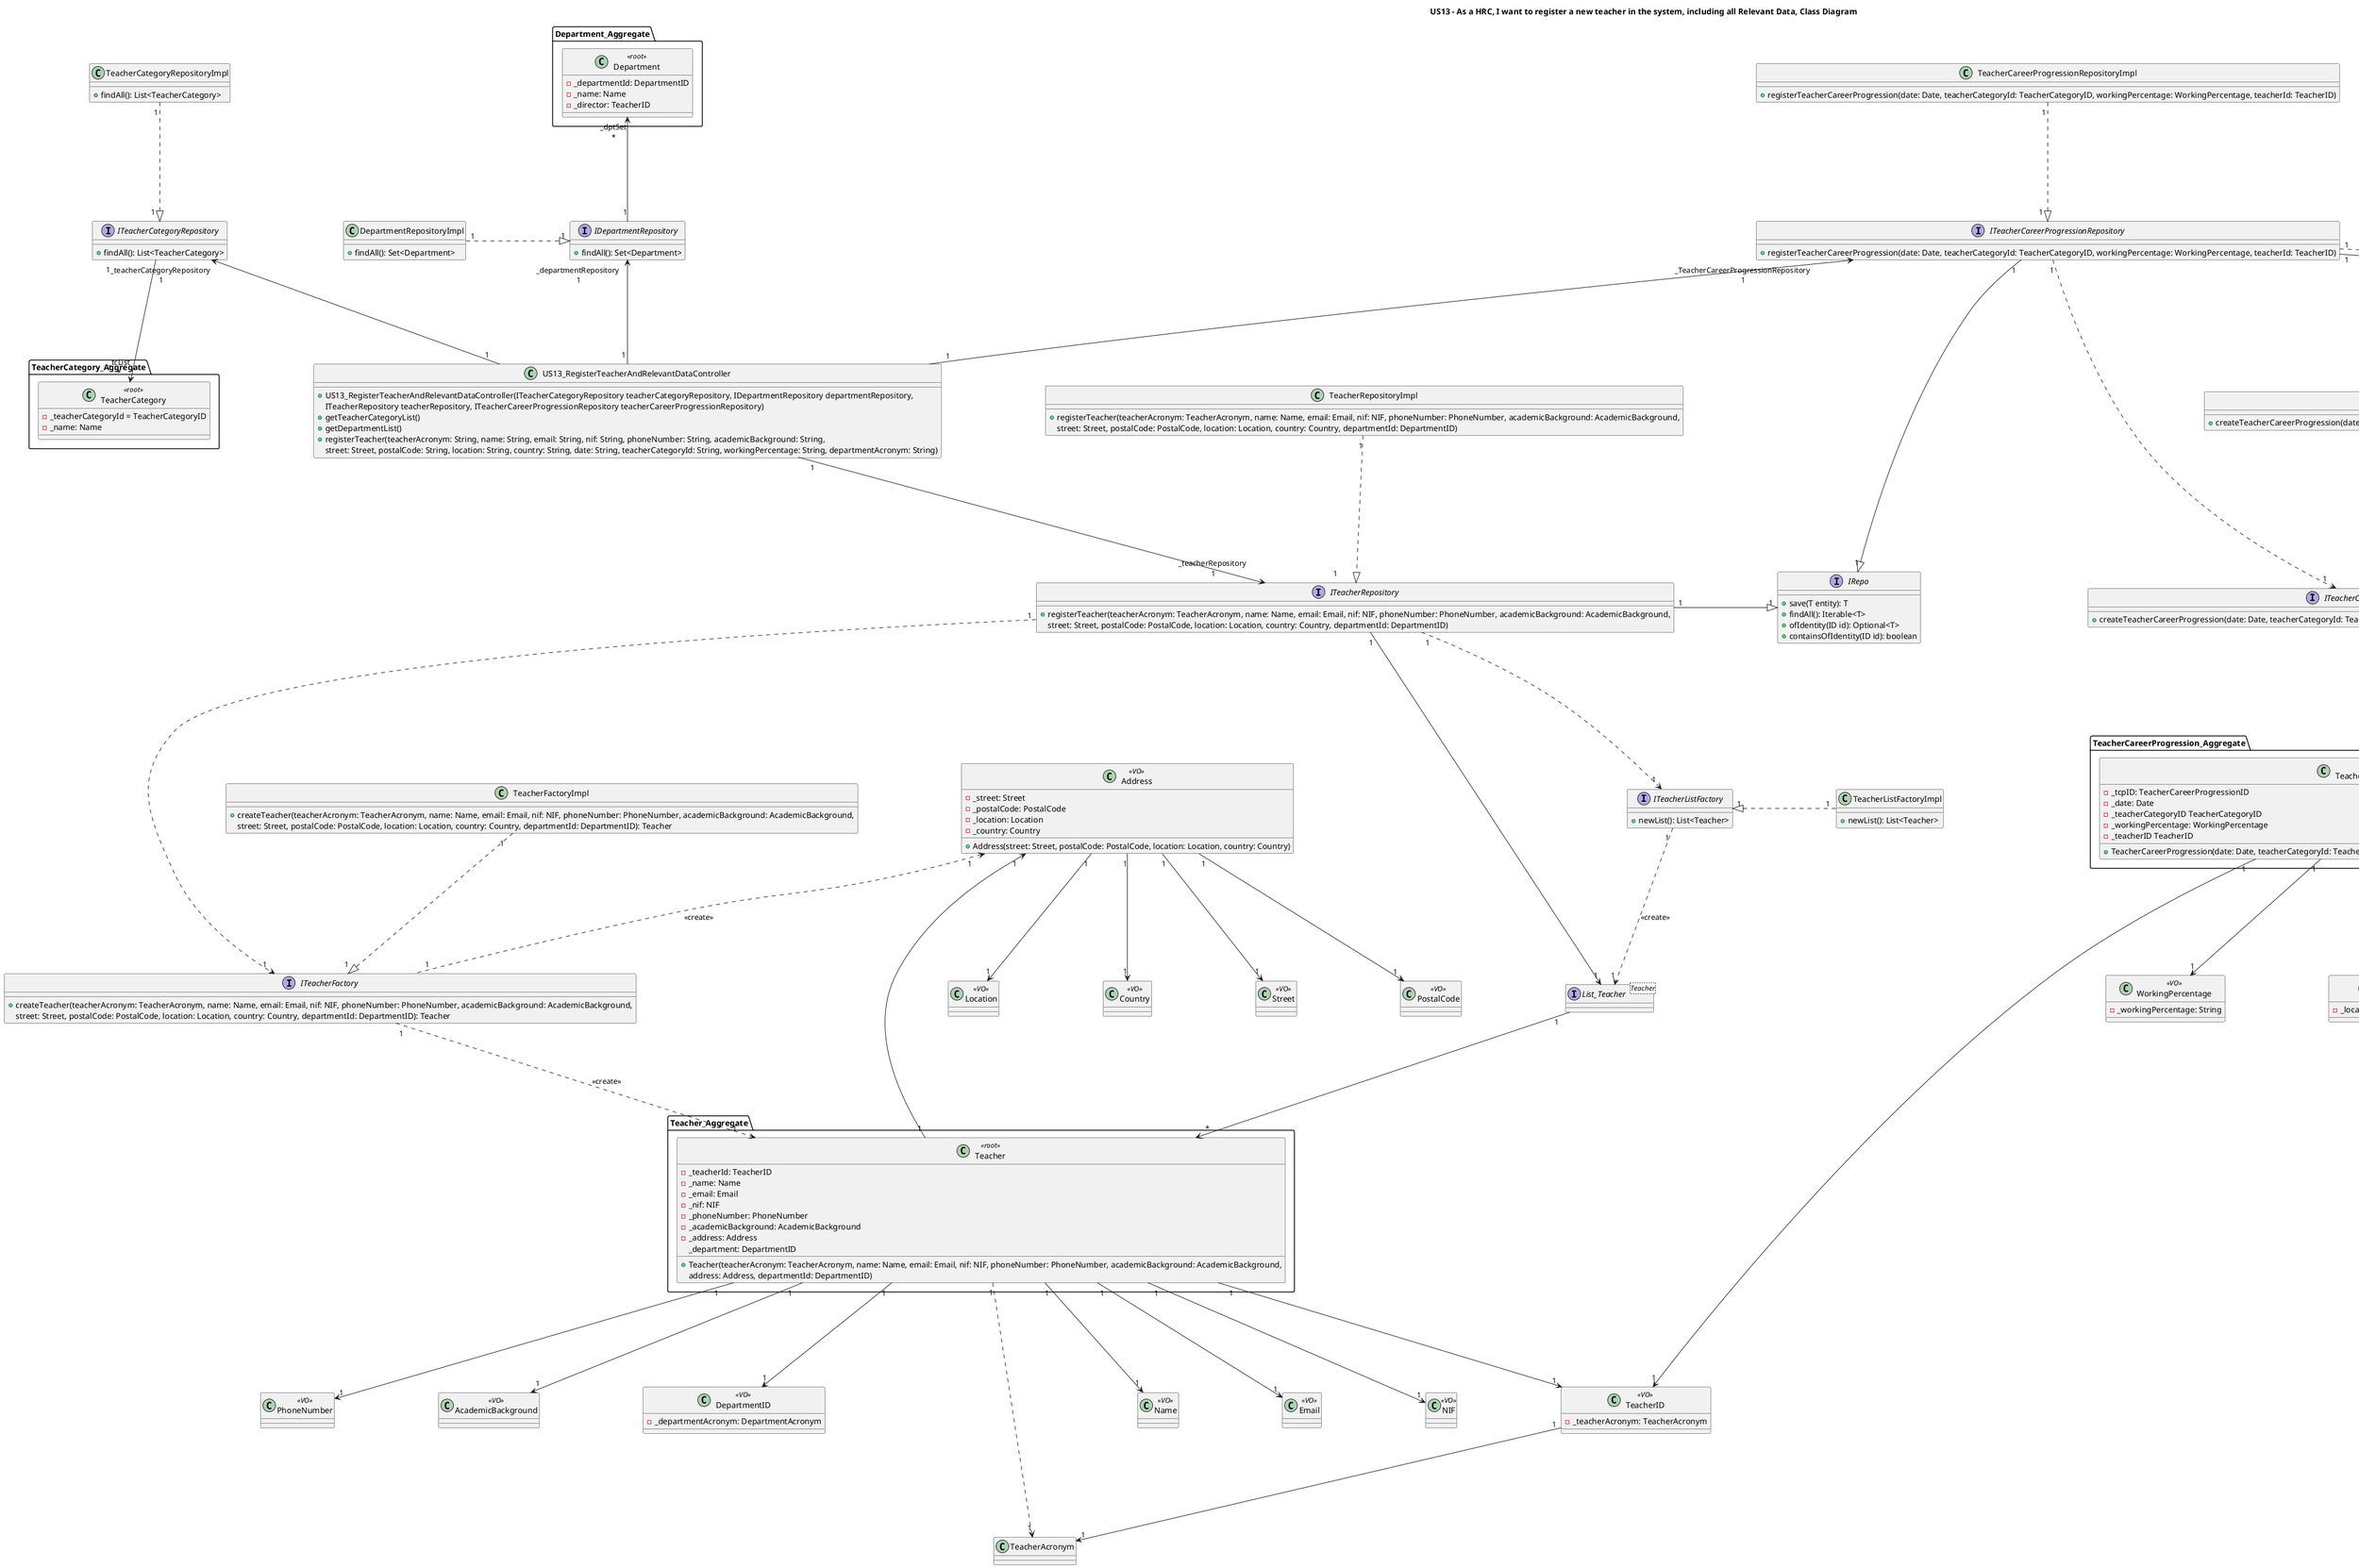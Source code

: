 @startuml
top to bottom direction
title US13 - As a HRC, I want to register a new teacher in the system, including all Relevant Data, Class Diagram
skinparam ranksep 180
skinparam nodesep 180

'--- Classes and interfaces ---

class US13_RegisterTeacherAndRelevantDataController {
    +US13_RegisterTeacherAndRelevantDataController(ITeacherCategoryRepository teacherCategoryRepository, IDepartmentRepository departmentRepository,
        ITeacherRepository teacherRepository, ITeacherCareerProgressionRepository teacherCareerProgressionRepository)
    +getTeacherCategoryList()
    +getDepartmentList()
    +registerTeacher(teacherAcronym: String, name: String, email: String, nif: String, phoneNumber: String, academicBackground: String,
        street: Street, postalCode: String, location: String, country: String, date: String, teacherCategoryId: String, workingPercentage: String, departmentAcronym: String)
}

interface ITeacherCategoryRepository {
    +findAll(): List<TeacherCategory>
}

class TeacherCategoryRepositoryImpl {
    +findAll(): List<TeacherCategory>
}

interface IDepartmentRepository {
    +findAll(): Set<Department>
}

class DepartmentRepositoryImpl {
    +findAll(): Set<Department>
}

interface ITeacherRepository {
    +registerTeacher(teacherAcronym: TeacherAcronym, name: Name, email: Email, nif: NIF, phoneNumber: PhoneNumber, academicBackground: AcademicBackground,
        street: Street, postalCode: PostalCode, location: Location, country: Country, departmentId: DepartmentID)
}

class TeacherRepositoryImpl {
    +registerTeacher(teacherAcronym: TeacherAcronym, name: Name, email: Email, nif: NIF, phoneNumber: PhoneNumber, academicBackground: AcademicBackground,
        street: Street, postalCode: PostalCode, location: Location, country: Country, departmentId: DepartmentID)
}

interface ITeacherFactory {
    +createTeacher(teacherAcronym: TeacherAcronym, name: Name, email: Email, nif: NIF, phoneNumber: PhoneNumber, academicBackground: AcademicBackground,
        street: Street, postalCode: PostalCode, location: Location, country: Country, departmentId: DepartmentID): Teacher
}

class TeacherFactoryImpl {
    +createTeacher(teacherAcronym: TeacherAcronym, name: Name, email: Email, nif: NIF, phoneNumber: PhoneNumber, academicBackground: AcademicBackground,
        street: Street, postalCode: PostalCode, location: Location, country: Country, departmentId: DepartmentID): Teacher
}

interface ITeacherListFactory {
    +newList(): List<Teacher>
}

class TeacherListFactoryImpl {
    +newList(): List<Teacher>
}

interface List_TeacherCareerProgression <TeacherCareerProgression> {
}

interface List_Teacher <Teacher> {
}

interface IRepo {
    +save(T entity): T
    +findAll(): Iterable<T>
    +ofIdentity(ID id): Optional<T>
    +containsOfIdentity(ID id): boolean
}

package Teacher_Aggregate {
    class Teacher <<root>> {
        -_teacherId: TeacherID
        -_name: Name
        -_email: Email
        -_nif: NIF
        -_phoneNumber: PhoneNumber
        -_academicBackground: AcademicBackground
        -_address: Address
        _department: DepartmentID
        +Teacher(teacherAcronym: TeacherAcronym, name: Name, email: Email, nif: NIF, phoneNumber: PhoneNumber, academicBackground: AcademicBackground,
            address: Address, departmentId: DepartmentID)
     }
 }

interface ITeacherCareerProgressionRepository {
    +registerTeacherCareerProgression(date: Date, teacherCategoryId: TeacherCategoryID, workingPercentage: WorkingPercentage, teacherId: TeacherID)
}

class TeacherCareerProgressionRepositoryImpl {
    +registerTeacherCareerProgression(date: Date, teacherCategoryId: TeacherCategoryID, workingPercentage: WorkingPercentage, teacherId: TeacherID)
}

interface ITeacherCareerProgressionFactory {
    +createTeacherCareerProgression(date: Date, teacherCategoryId: TeacherCategoryID, workingPercentage: WorkingPercentage, teacherId: TeacherID)
}

class TeacherCareerProgressionFactoryImpl {
    +createTeacherCareerProgression(date: Date, teacherCategoryId: TeacherCategoryID, workingPercentage: WorkingPercentage, teacherId: TeacherID)
}

package TeacherCareerProgression_Aggregate {
    class TeacherCareerProgression <<root>> {
        -_tcpID: TeacherCareerProgressionID
        -_date: Date
        -_teacherCategoryID TeacherCategoryID
        -_workingPercentage: WorkingPercentage
        -_teacherID TeacherID
        +TeacherCareerProgression(date: Date, teacherCategoryId: TeacherCategoryID, workingPercentage: WorkingPercentage, teacherId: TeacherID)
    }
}

interface ITeacherCareerProgressionListFactory {
    +newArrayList(): List<TeacherCareerProgression>
}

class TeacherCareerProgressionListFactory {
    +newArrayList(): List<TeacherCareerProgression>
}

package TeacherCategory_Aggregate {
    class TeacherCategory <<root>> {
    -_teacherCategoryId = TeacherCategoryID
    -_name: Name
    }
}

package Department_Aggregate {
    class Department <<root>> {
    -_departmentId: DepartmentID
    -_name: Name
    -_director: TeacherID
    }
}

'--- VOs ---

class TeacherID <<VO>> {
    -_teacherAcronym: TeacherAcronym
}

class Name <<VO>> {
}

class Email <<VO>> {
}

class NIF <<VO>> {
}

class PhoneNumber <<VO>> {
}

class Street <<VO>> {
}

class PostalCode <<VO>> {
}

class Location <<VO>> {
}

class Country <<VO>> {
}

class AcademicBackground <<VO>> {
}

class WorkingPercentage <<VO>> {
    -_workingPercentage: String
}

class Date <<VO>> {
    -_localDate: LocalDate
}

class DepartmentID <<VO>> {
    -_departmentAcronym: DepartmentAcronym
}

class TeacherCategoryID <<VO>> {
    -_id: UUID
}

class Address <<VO>> {
-_street: Street
 -_postalCode: PostalCode
 -_location: Location
 -_country: Country
 +Address(street: Street, postalCode: PostalCode, location: Location, country: Country)
}

'--- Relations ---

US13_RegisterTeacherAndRelevantDataController "\n1" -u-> "_teacherCategoryRepository \n1" ITeacherCategoryRepository
TeacherCategoryRepositoryImpl "1 " ..|> "1  " ITeacherCategoryRepository
ITeacherCategoryRepository "1\t\t" --> "_tcList\n*" TeacherCategory

US13_RegisterTeacherAndRelevantDataController "1 " -u-> "_departmentRepository \n1" IDepartmentRepository
DepartmentRepositoryImpl "1" .r.|> " 1" IDepartmentRepository
IDepartmentRepository " 1" -u-> "_dptSet\n*" Department

US13_RegisterTeacherAndRelevantDataController "1" --> "_teacherRepository \n1" ITeacherRepository
TeacherRepositoryImpl "1" ..|> "1         " ITeacherRepository
ITeacherRepository "1 " ..> "1 " ITeacherListFactory
ITeacherRepository "1" --> "1" List_Teacher
TeacherListFactoryImpl "1 " .l.|> "1 " ITeacherListFactory
ITeacherListFactory "1 " ..> "1" List_Teacher: <<create>>
List_Teacher "1 " --> "*" Teacher
ITeacherRepository "1" -r-|> "1" IRepo

ITeacherRepository "1" ..> "1" ITeacherFactory
TeacherFactoryImpl "1  " ..|> "1  " ITeacherFactory
ITeacherFactory "1" .u.> "1" Address: <<create>>
ITeacherFactory "1  " ..> "1  " Teacher: <<create>>

Teacher "1" --> "1" Address

US13_RegisterTeacherAndRelevantDataController "\n1" -u-> "_TeacherCareerProgressionRepository \n1" ITeacherCareerProgressionRepository
TeacherCareerProgressionRepositoryImpl "1 " ..|> "1  " ITeacherCareerProgressionRepository
ITeacherCareerProgressionRepository "1" ..> "1" ITeacherCareerProgressionFactory
TeacherCareerProgressionFactoryImpl "1  " ..|> "1  " ITeacherCareerProgressionFactory
ITeacherCareerProgressionFactory "1   " ..> "1 " TeacherCareerProgression: <<create>>
ITeacherCareerProgressionRepository "1" ..> "1" ITeacherCareerProgressionListFactory
TeacherCareerProgressionListFactory "1" ..|> "1" ITeacherCareerProgressionListFactory
ITeacherCareerProgressionListFactory "1" ..> "1" List_TeacherCareerProgression: <<create>>
List_TeacherCareerProgression "1" --> "1..*\t\t" TeacherCareerProgression
ITeacherCareerProgressionRepository "1" --> "1" List_TeacherCareerProgression
ITeacherCareerProgressionRepository "1" --|> "1" IRepo

'--- DTO Connections ---

Teacher "1" ..> "1" TeacherAcronym
Teacher "1" --> "1" TeacherID
Teacher "1" --> "1" Name
Teacher "1" --> "1" Email
Teacher "1" --> "1" NIF
Teacher "1" --> "1" PhoneNumber
Teacher "1" --> "1" AcademicBackground
Teacher "1" --> "1" DepartmentID

TeacherID "1" --> "1" TeacherAcronym

Address "1" --> "1" Street
Address "1" --> "1" PostalCode
Address "1" --> "1" Location
Address "1" --> "1" Country

TeacherCareerProgression "1" --> "1" Date
TeacherCareerProgression "1" --> "1" TeacherCategoryID
TeacherCareerProgression "1" --> "1" TeacherID
TeacherCareerProgression "1" --> "1" WorkingPercentage
@enduml